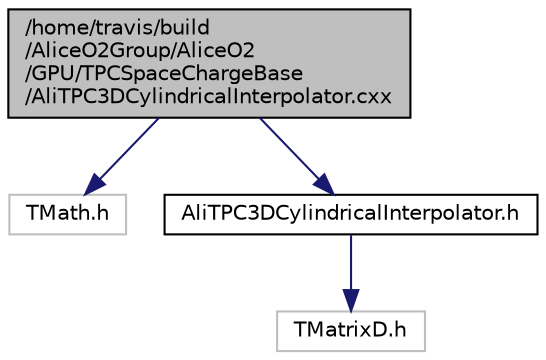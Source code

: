 digraph "/home/travis/build/AliceO2Group/AliceO2/GPU/TPCSpaceChargeBase/AliTPC3DCylindricalInterpolator.cxx"
{
 // INTERACTIVE_SVG=YES
  bgcolor="transparent";
  edge [fontname="Helvetica",fontsize="10",labelfontname="Helvetica",labelfontsize="10"];
  node [fontname="Helvetica",fontsize="10",shape=record];
  Node1 [label="/home/travis/build\l/AliceO2Group/AliceO2\l/GPU/TPCSpaceChargeBase\l/AliTPC3DCylindricalInterpolator.cxx",height=0.2,width=0.4,color="black", fillcolor="grey75", style="filled", fontcolor="black"];
  Node1 -> Node2 [color="midnightblue",fontsize="10",style="solid",fontname="Helvetica"];
  Node2 [label="TMath.h",height=0.2,width=0.4,color="grey75"];
  Node1 -> Node3 [color="midnightblue",fontsize="10",style="solid",fontname="Helvetica"];
  Node3 [label="AliTPC3DCylindricalInterpolator.h",height=0.2,width=0.4,color="black",URL="$d2/d9a/AliTPC3DCylindricalInterpolator_8h.html",tooltip="Interpolator for cylindrical coordinate this class provides: cubic spline, quadratic and linear inter..."];
  Node3 -> Node4 [color="midnightblue",fontsize="10",style="solid",fontname="Helvetica"];
  Node4 [label="TMatrixD.h",height=0.2,width=0.4,color="grey75"];
}
